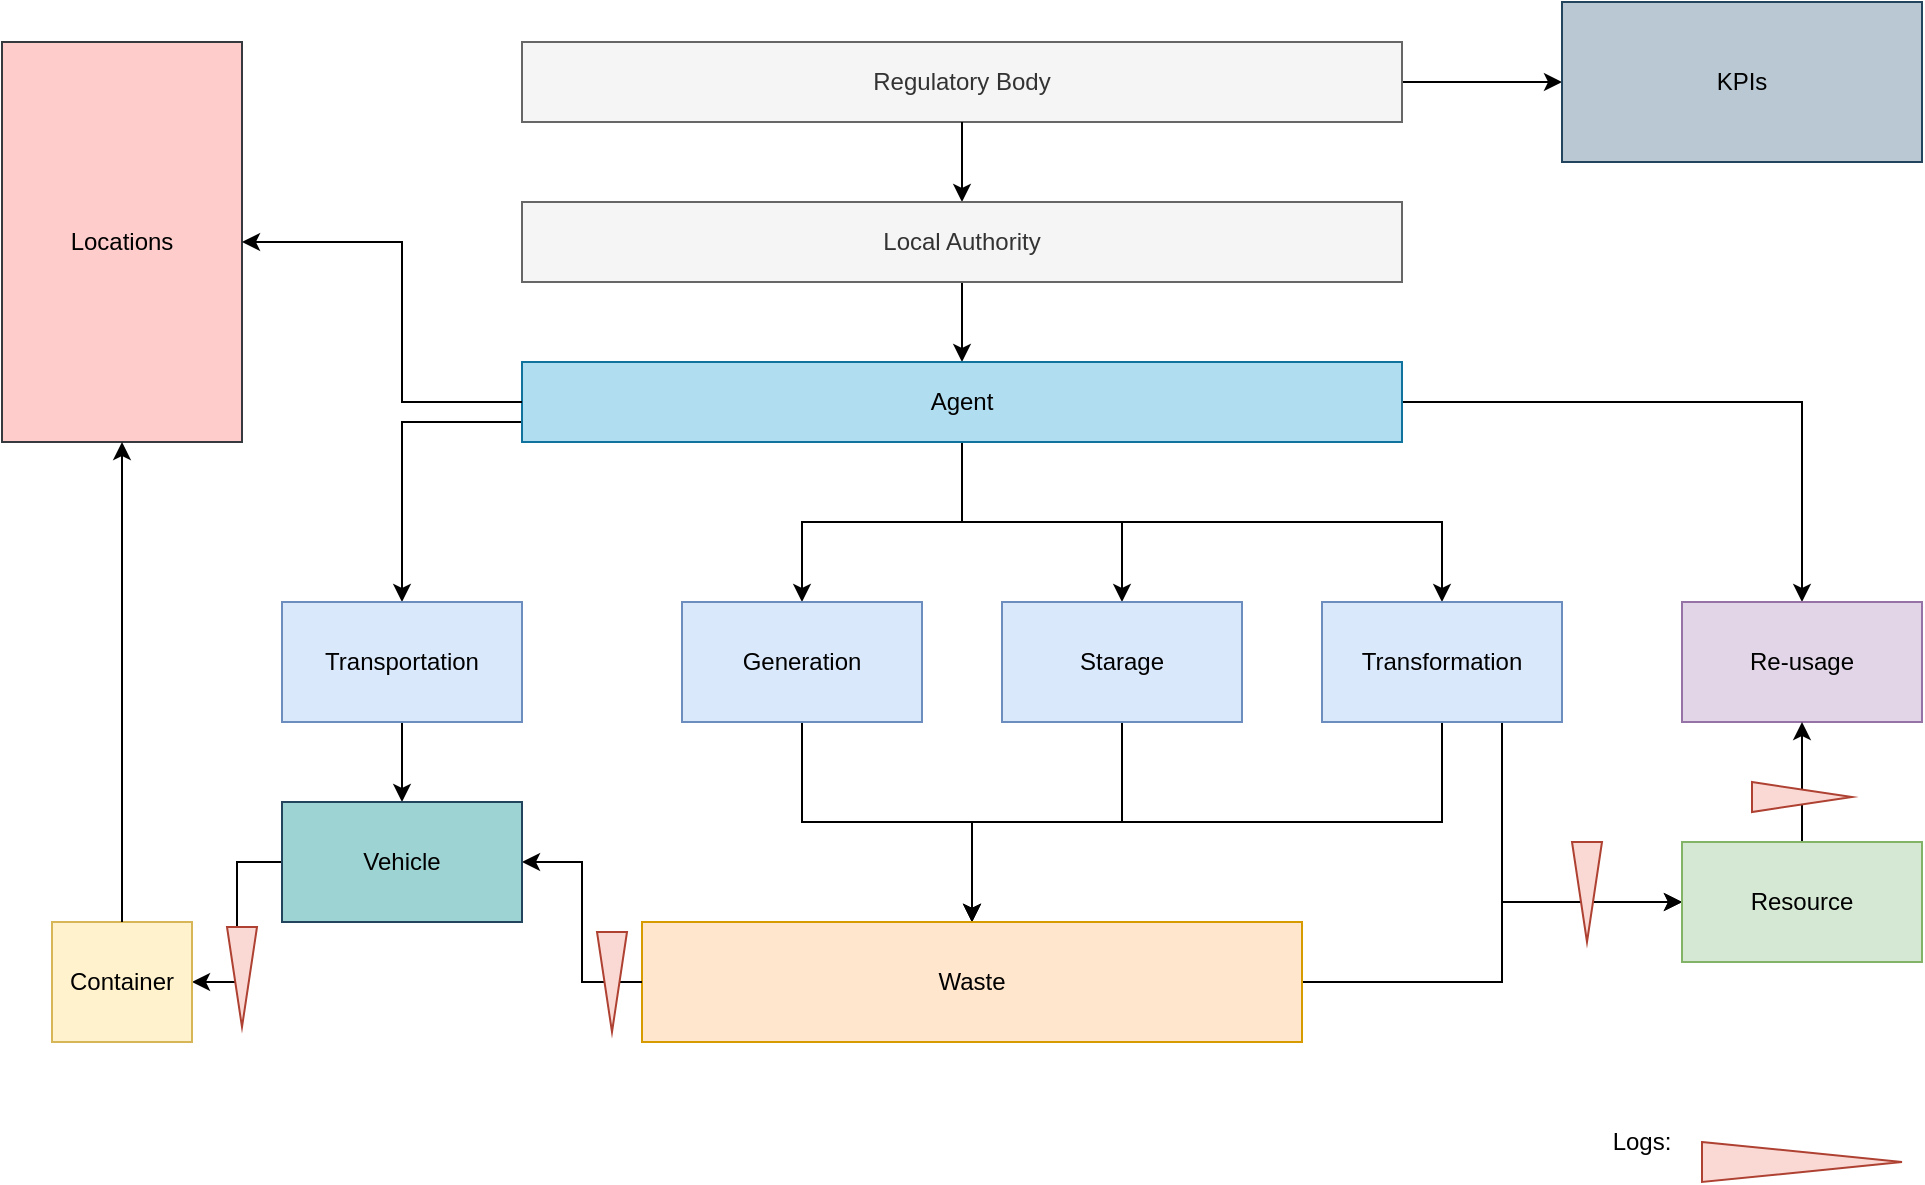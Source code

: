 <mxfile version="13.9.9" type="device"><diagram id="Sn3JYTkbNaUHdw6bJ90B" name="Page-1"><mxGraphModel dx="1822" dy="827" grid="1" gridSize="10" guides="1" tooltips="1" connect="1" arrows="1" fold="1" page="0" pageScale="1" pageWidth="850" pageHeight="1100" math="0" shadow="0"><root><mxCell id="0"/><mxCell id="1" parent="0"/><mxCell id="z5UvJ5dR2QtwfpTjlGGb-39" style="edgeStyle=orthogonalEdgeStyle;rounded=0;orthogonalLoop=1;jettySize=auto;html=1;exitX=1;exitY=0.5;exitDx=0;exitDy=0;" parent="1" source="z5UvJ5dR2QtwfpTjlGGb-1" target="z5UvJ5dR2QtwfpTjlGGb-3" edge="1"><mxGeometry relative="1" as="geometry"/></mxCell><mxCell id="z5UvJ5dR2QtwfpTjlGGb-1" value="Regulatory Body" style="rounded=0;whiteSpace=wrap;html=1;fillColor=#f5f5f5;strokeColor=#666666;fontColor=#333333;" parent="1" vertex="1"><mxGeometry x="110" y="230" width="440" height="40" as="geometry"/></mxCell><mxCell id="z5UvJ5dR2QtwfpTjlGGb-3" value="KPIs" style="rounded=0;whiteSpace=wrap;html=1;fillColor=#bac8d3;strokeColor=#23445d;" parent="1" vertex="1"><mxGeometry x="630" y="210" width="180" height="80" as="geometry"/></mxCell><mxCell id="z5UvJ5dR2QtwfpTjlGGb-16" style="edgeStyle=orthogonalEdgeStyle;rounded=0;orthogonalLoop=1;jettySize=auto;html=1;entryX=0.5;entryY=0;entryDx=0;entryDy=0;exitX=0;exitY=0.5;exitDx=0;exitDy=0;" parent="1" source="z5UvJ5dR2QtwfpTjlGGb-35" target="z5UvJ5dR2QtwfpTjlGGb-7" edge="1"><mxGeometry relative="1" as="geometry"><Array as="points"><mxPoint x="110" y="420"/><mxPoint x="50" y="420"/></Array></mxGeometry></mxCell><mxCell id="FY9uwInff0tzFeeYEA4L-3" style="edgeStyle=orthogonalEdgeStyle;rounded=0;orthogonalLoop=1;jettySize=auto;html=1;" parent="1" source="z5UvJ5dR2QtwfpTjlGGb-7" target="FY9uwInff0tzFeeYEA4L-1" edge="1"><mxGeometry relative="1" as="geometry"/></mxCell><mxCell id="z5UvJ5dR2QtwfpTjlGGb-7" value="Transportation" style="rounded=0;whiteSpace=wrap;html=1;fillColor=#dae8fc;strokeColor=#6c8ebf;" parent="1" vertex="1"><mxGeometry x="-10" y="510" width="120" height="60" as="geometry"/></mxCell><mxCell id="z5UvJ5dR2QtwfpTjlGGb-9" style="edgeStyle=orthogonalEdgeStyle;rounded=0;orthogonalLoop=1;jettySize=auto;html=1;" parent="1" source="z5UvJ5dR2QtwfpTjlGGb-1" target="z5UvJ5dR2QtwfpTjlGGb-8" edge="1"><mxGeometry relative="1" as="geometry"/></mxCell><mxCell id="z5UvJ5dR2QtwfpTjlGGb-31" style="edgeStyle=orthogonalEdgeStyle;rounded=0;orthogonalLoop=1;jettySize=auto;html=1;exitX=0.5;exitY=1;exitDx=0;exitDy=0;entryX=0.5;entryY=0;entryDx=0;entryDy=0;" parent="1" source="z5UvJ5dR2QtwfpTjlGGb-35" target="z5UvJ5dR2QtwfpTjlGGb-13" edge="1"><mxGeometry relative="1" as="geometry"/></mxCell><mxCell id="z5UvJ5dR2QtwfpTjlGGb-32" style="edgeStyle=orthogonalEdgeStyle;rounded=0;orthogonalLoop=1;jettySize=auto;html=1;exitX=0.5;exitY=1;exitDx=0;exitDy=0;" parent="1" source="z5UvJ5dR2QtwfpTjlGGb-35" target="z5UvJ5dR2QtwfpTjlGGb-12" edge="1"><mxGeometry relative="1" as="geometry"/></mxCell><mxCell id="z5UvJ5dR2QtwfpTjlGGb-33" style="edgeStyle=orthogonalEdgeStyle;rounded=0;orthogonalLoop=1;jettySize=auto;html=1;exitX=0.5;exitY=1;exitDx=0;exitDy=0;" parent="1" source="z5UvJ5dR2QtwfpTjlGGb-35" target="z5UvJ5dR2QtwfpTjlGGb-11" edge="1"><mxGeometry relative="1" as="geometry"/></mxCell><mxCell id="z5UvJ5dR2QtwfpTjlGGb-34" style="edgeStyle=orthogonalEdgeStyle;rounded=0;orthogonalLoop=1;jettySize=auto;html=1;exitX=1;exitY=0.5;exitDx=0;exitDy=0;" parent="1" source="z5UvJ5dR2QtwfpTjlGGb-35" target="z5UvJ5dR2QtwfpTjlGGb-14" edge="1"><mxGeometry relative="1" as="geometry"/></mxCell><mxCell id="z5UvJ5dR2QtwfpTjlGGb-36" style="edgeStyle=orthogonalEdgeStyle;rounded=0;orthogonalLoop=1;jettySize=auto;html=1;exitX=0.5;exitY=1;exitDx=0;exitDy=0;entryX=0.5;entryY=0;entryDx=0;entryDy=0;" parent="1" source="z5UvJ5dR2QtwfpTjlGGb-8" target="z5UvJ5dR2QtwfpTjlGGb-35" edge="1"><mxGeometry relative="1" as="geometry"/></mxCell><mxCell id="z5UvJ5dR2QtwfpTjlGGb-8" value="Local Authority" style="rounded=0;whiteSpace=wrap;html=1;fillColor=#f5f5f5;strokeColor=#666666;fontColor=#333333;" parent="1" vertex="1"><mxGeometry x="110" y="310" width="440" height="40" as="geometry"/></mxCell><mxCell id="z5UvJ5dR2QtwfpTjlGGb-28" style="edgeStyle=orthogonalEdgeStyle;rounded=0;orthogonalLoop=1;jettySize=auto;html=1;entryX=0.5;entryY=0;entryDx=0;entryDy=0;" parent="1" source="z5UvJ5dR2QtwfpTjlGGb-11" target="z5UvJ5dR2QtwfpTjlGGb-21" edge="1"><mxGeometry relative="1" as="geometry"><Array as="points"><mxPoint x="570" y="620"/><mxPoint x="335" y="620"/></Array></mxGeometry></mxCell><mxCell id="yOZozDGdarnb_xav6iYY-20" style="edgeStyle=orthogonalEdgeStyle;rounded=0;orthogonalLoop=1;jettySize=auto;html=1;entryX=0;entryY=0.5;entryDx=0;entryDy=0;" edge="1" parent="1" source="z5UvJ5dR2QtwfpTjlGGb-11" target="z5UvJ5dR2QtwfpTjlGGb-22"><mxGeometry relative="1" as="geometry"><Array as="points"><mxPoint x="600" y="660"/></Array></mxGeometry></mxCell><mxCell id="z5UvJ5dR2QtwfpTjlGGb-11" value="Transformation" style="rounded=0;whiteSpace=wrap;html=1;fillColor=#dae8fc;strokeColor=#6c8ebf;" parent="1" vertex="1"><mxGeometry x="510" y="510" width="120" height="60" as="geometry"/></mxCell><mxCell id="z5UvJ5dR2QtwfpTjlGGb-27" style="edgeStyle=orthogonalEdgeStyle;rounded=0;orthogonalLoop=1;jettySize=auto;html=1;exitX=0.5;exitY=1;exitDx=0;exitDy=0;entryX=0.5;entryY=0;entryDx=0;entryDy=0;" parent="1" source="z5UvJ5dR2QtwfpTjlGGb-12" target="z5UvJ5dR2QtwfpTjlGGb-21" edge="1"><mxGeometry relative="1" as="geometry"><mxPoint x="330" y="630" as="targetPoint"/></mxGeometry></mxCell><mxCell id="z5UvJ5dR2QtwfpTjlGGb-12" value="Starage" style="rounded=0;whiteSpace=wrap;html=1;fillColor=#dae8fc;strokeColor=#6c8ebf;" parent="1" vertex="1"><mxGeometry x="350" y="510" width="120" height="60" as="geometry"/></mxCell><mxCell id="z5UvJ5dR2QtwfpTjlGGb-26" style="edgeStyle=orthogonalEdgeStyle;rounded=0;orthogonalLoop=1;jettySize=auto;html=1;exitX=0.5;exitY=1;exitDx=0;exitDy=0;entryX=0.5;entryY=0;entryDx=0;entryDy=0;" parent="1" source="z5UvJ5dR2QtwfpTjlGGb-13" target="z5UvJ5dR2QtwfpTjlGGb-21" edge="1"><mxGeometry relative="1" as="geometry"/></mxCell><mxCell id="z5UvJ5dR2QtwfpTjlGGb-13" value="Generation" style="rounded=0;whiteSpace=wrap;html=1;fillColor=#dae8fc;strokeColor=#6c8ebf;" parent="1" vertex="1"><mxGeometry x="190" y="510" width="120" height="60" as="geometry"/></mxCell><mxCell id="z5UvJ5dR2QtwfpTjlGGb-14" value="Re-usage" style="rounded=0;whiteSpace=wrap;html=1;fillColor=#e1d5e7;strokeColor=#9673a6;" parent="1" vertex="1"><mxGeometry x="690" y="510" width="120" height="60" as="geometry"/></mxCell><mxCell id="z5UvJ5dR2QtwfpTjlGGb-24" style="edgeStyle=orthogonalEdgeStyle;rounded=0;orthogonalLoop=1;jettySize=auto;html=1;entryX=0;entryY=0.5;entryDx=0;entryDy=0;" parent="1" source="z5UvJ5dR2QtwfpTjlGGb-21" target="z5UvJ5dR2QtwfpTjlGGb-22" edge="1"><mxGeometry relative="1" as="geometry"><Array as="points"><mxPoint x="600" y="700"/><mxPoint x="600" y="660"/></Array></mxGeometry></mxCell><mxCell id="z5UvJ5dR2QtwfpTjlGGb-30" style="edgeStyle=orthogonalEdgeStyle;rounded=0;orthogonalLoop=1;jettySize=auto;html=1;exitX=0;exitY=0.5;exitDx=0;exitDy=0;" parent="1" source="FY9uwInff0tzFeeYEA4L-1" target="z5UvJ5dR2QtwfpTjlGGb-29" edge="1"><mxGeometry relative="1" as="geometry"/></mxCell><mxCell id="z5UvJ5dR2QtwfpTjlGGb-21" value="Waste" style="rounded=0;whiteSpace=wrap;html=1;fillColor=#ffe6cc;strokeColor=#d79b00;" parent="1" vertex="1"><mxGeometry x="170" y="670" width="330" height="60" as="geometry"/></mxCell><mxCell id="z5UvJ5dR2QtwfpTjlGGb-23" style="edgeStyle=orthogonalEdgeStyle;rounded=0;orthogonalLoop=1;jettySize=auto;html=1;" parent="1" source="z5UvJ5dR2QtwfpTjlGGb-22" target="z5UvJ5dR2QtwfpTjlGGb-14" edge="1"><mxGeometry relative="1" as="geometry"/></mxCell><mxCell id="z5UvJ5dR2QtwfpTjlGGb-22" value="Resource" style="rounded=0;whiteSpace=wrap;html=1;fillColor=#d5e8d4;strokeColor=#82b366;" parent="1" vertex="1"><mxGeometry x="690" y="630" width="120" height="60" as="geometry"/></mxCell><mxCell id="TJa2-QQOiLGRjEozzCRh-5" style="edgeStyle=orthogonalEdgeStyle;rounded=0;orthogonalLoop=1;jettySize=auto;html=1;entryX=1;entryY=0.5;entryDx=0;entryDy=0;" parent="1" source="z5UvJ5dR2QtwfpTjlGGb-21" target="FY9uwInff0tzFeeYEA4L-1" edge="1"><mxGeometry relative="1" as="geometry"/></mxCell><mxCell id="z5UvJ5dR2QtwfpTjlGGb-29" value="Container" style="rounded=0;whiteSpace=wrap;html=1;fillColor=#fff2cc;strokeColor=#d6b656;" parent="1" vertex="1"><mxGeometry x="-125" y="670" width="70" height="60" as="geometry"/></mxCell><mxCell id="z5UvJ5dR2QtwfpTjlGGb-35" value="Agent" style="rounded=0;whiteSpace=wrap;html=1;fillColor=#b1ddf0;strokeColor=#10739e;" parent="1" vertex="1"><mxGeometry x="110" y="390" width="440" height="40" as="geometry"/></mxCell><mxCell id="z5UvJ5dR2QtwfpTjlGGb-53" value="" style="triangle;whiteSpace=wrap;html=1;fillColor=#fad9d5;strokeColor=#ae4132;" parent="1" vertex="1"><mxGeometry x="700" y="780" width="100" height="20" as="geometry"/></mxCell><mxCell id="z5UvJ5dR2QtwfpTjlGGb-54" value="Logs:" style="text;html=1;strokeColor=none;fillColor=none;align=center;verticalAlign=middle;whiteSpace=wrap;rounded=0;" parent="1" vertex="1"><mxGeometry x="650" y="770" width="40" height="20" as="geometry"/></mxCell><mxCell id="FY9uwInff0tzFeeYEA4L-1" value="Vehicle" style="rounded=0;whiteSpace=wrap;html=1;strokeColor=#23445d;fillColor=#9ED3D3;" parent="1" vertex="1"><mxGeometry x="-10" y="610" width="120" height="60" as="geometry"/></mxCell><mxCell id="at9XvvVxx1zVYiTgB3mV-2" value="Locations" style="rounded=0;whiteSpace=wrap;html=1;fillColor=#ffcccc;strokeColor=#36393d;" parent="1" vertex="1"><mxGeometry x="-150" y="230" width="120" height="200" as="geometry"/></mxCell><mxCell id="z5UvJ5dR2QtwfpTjlGGb-51" value="" style="triangle;whiteSpace=wrap;html=1;fillColor=#fad9d5;strokeColor=#ae4132;rotation=90;" parent="1" vertex="1"><mxGeometry x="617.5" y="647.5" width="50" height="15" as="geometry"/></mxCell><mxCell id="yOZozDGdarnb_xav6iYY-8" value="" style="triangle;whiteSpace=wrap;html=1;fillColor=#fad9d5;strokeColor=#ae4132;rotation=0;" vertex="1" parent="1"><mxGeometry x="725" y="600" width="50" height="15" as="geometry"/></mxCell><mxCell id="yOZozDGdarnb_xav6iYY-11" value="" style="triangle;whiteSpace=wrap;html=1;fillColor=#fad9d5;strokeColor=#ae4132;rotation=90;" vertex="1" parent="1"><mxGeometry x="130" y="692.5" width="50" height="15" as="geometry"/></mxCell><mxCell id="yOZozDGdarnb_xav6iYY-12" value="" style="triangle;whiteSpace=wrap;html=1;fillColor=#fad9d5;strokeColor=#ae4132;rotation=90;" vertex="1" parent="1"><mxGeometry x="-55" y="690" width="50" height="15" as="geometry"/></mxCell><mxCell id="yOZozDGdarnb_xav6iYY-13" value="" style="endArrow=classic;html=1;entryX=1;entryY=0.5;entryDx=0;entryDy=0;exitX=0;exitY=0.5;exitDx=0;exitDy=0;rounded=0;edgeStyle=orthogonalEdgeStyle;" edge="1" parent="1" source="z5UvJ5dR2QtwfpTjlGGb-35" target="at9XvvVxx1zVYiTgB3mV-2"><mxGeometry width="50" height="50" relative="1" as="geometry"><mxPoint x="400" y="470" as="sourcePoint"/><mxPoint x="450" y="420" as="targetPoint"/><Array as="points"><mxPoint x="50" y="410"/><mxPoint x="50" y="330"/></Array></mxGeometry></mxCell><mxCell id="yOZozDGdarnb_xav6iYY-16" value="" style="endArrow=classic;html=1;exitX=0.5;exitY=0;exitDx=0;exitDy=0;entryX=0.5;entryY=1;entryDx=0;entryDy=0;" edge="1" parent="1" source="z5UvJ5dR2QtwfpTjlGGb-29" target="at9XvvVxx1zVYiTgB3mV-2"><mxGeometry width="50" height="50" relative="1" as="geometry"><mxPoint x="290" y="470" as="sourcePoint"/><mxPoint x="340" y="420" as="targetPoint"/></mxGeometry></mxCell></root></mxGraphModel></diagram></mxfile>